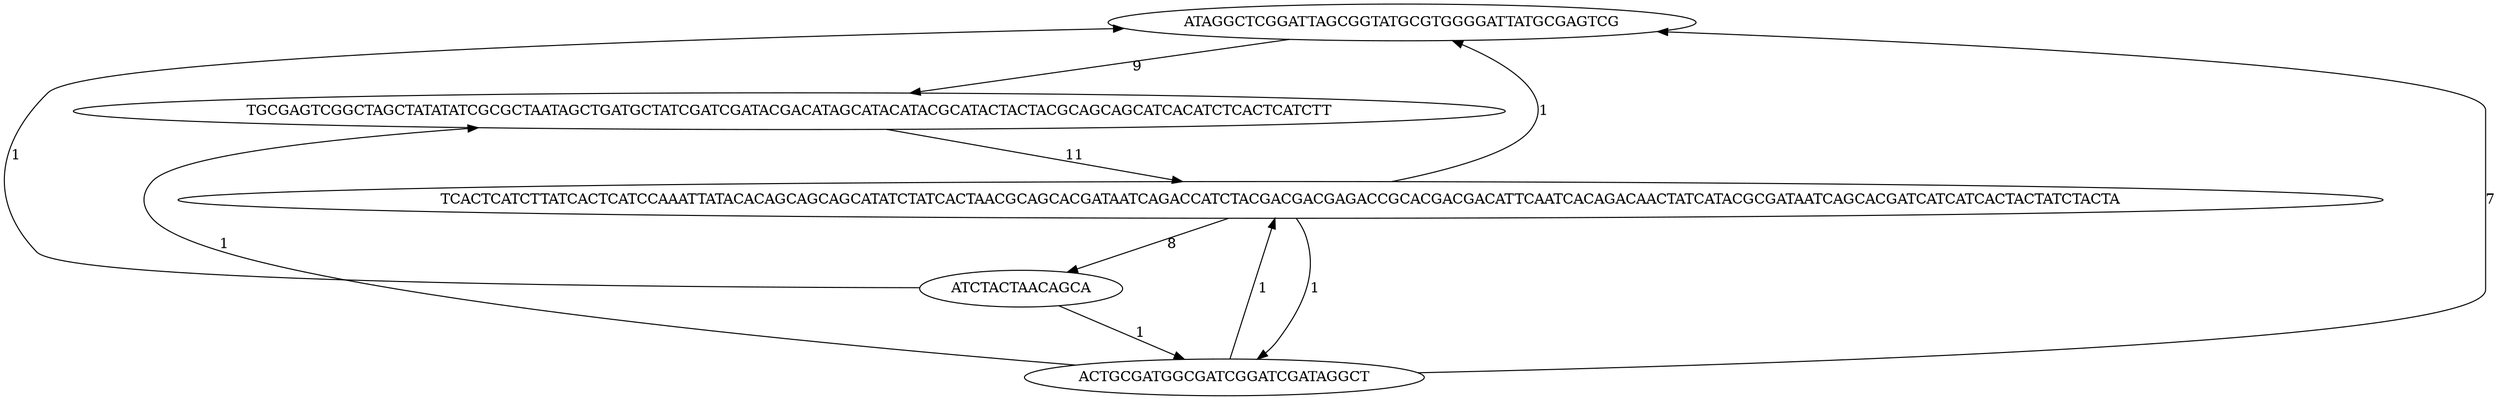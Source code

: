 digraph Sequences {
nodesep=0.7
ATAGGCTCGGATTAGCGGTATGCGTGGGGATTATGCGAGTCG
ATAGGCTCGGATTAGCGGTATGCGTGGGGATTATGCGAGTCG -> TGCGAGTCGGCTAGCTATATATCGCGCTAATAGCTGATGCTATCGATCGATACGACATAGCATACATACGCATACTACTACGCAGCAGCATCACATCTCACTCATCTT [label="9"]
ATCTACTAACAGCA
ATCTACTAACAGCA -> ATAGGCTCGGATTAGCGGTATGCGTGGGGATTATGCGAGTCG [label="1"]
ATCTACTAACAGCA -> ACTGCGATGGCGATCGGATCGATAGGCT [label="1"]
ACTGCGATGGCGATCGGATCGATAGGCT
ACTGCGATGGCGATCGGATCGATAGGCT -> ATAGGCTCGGATTAGCGGTATGCGTGGGGATTATGCGAGTCG [label="7"]
ACTGCGATGGCGATCGGATCGATAGGCT -> TGCGAGTCGGCTAGCTATATATCGCGCTAATAGCTGATGCTATCGATCGATACGACATAGCATACATACGCATACTACTACGCAGCAGCATCACATCTCACTCATCTT [label="1"]
ACTGCGATGGCGATCGGATCGATAGGCT -> TCACTCATCTTATCACTCATCCAAATTATACACAGCAGCAGCATATCTATCACTAACGCAGCACGATAATCAGACCATCTACGACGACGAGACCGCACGACGACATTCAATCACAGACAACTATCATACGCGATAATCAGCACGATCATCATCACTACTATCTACTA [label="1"]
TGCGAGTCGGCTAGCTATATATCGCGCTAATAGCTGATGCTATCGATCGATACGACATAGCATACATACGCATACTACTACGCAGCAGCATCACATCTCACTCATCTT
TGCGAGTCGGCTAGCTATATATCGCGCTAATAGCTGATGCTATCGATCGATACGACATAGCATACATACGCATACTACTACGCAGCAGCATCACATCTCACTCATCTT -> TCACTCATCTTATCACTCATCCAAATTATACACAGCAGCAGCATATCTATCACTAACGCAGCACGATAATCAGACCATCTACGACGACGAGACCGCACGACGACATTCAATCACAGACAACTATCATACGCGATAATCAGCACGATCATCATCACTACTATCTACTA [label="11"]
TCACTCATCTTATCACTCATCCAAATTATACACAGCAGCAGCATATCTATCACTAACGCAGCACGATAATCAGACCATCTACGACGACGAGACCGCACGACGACATTCAATCACAGACAACTATCATACGCGATAATCAGCACGATCATCATCACTACTATCTACTA
TCACTCATCTTATCACTCATCCAAATTATACACAGCAGCAGCATATCTATCACTAACGCAGCACGATAATCAGACCATCTACGACGACGAGACCGCACGACGACATTCAATCACAGACAACTATCATACGCGATAATCAGCACGATCATCATCACTACTATCTACTA -> ATAGGCTCGGATTAGCGGTATGCGTGGGGATTATGCGAGTCG [label="1"]
TCACTCATCTTATCACTCATCCAAATTATACACAGCAGCAGCATATCTATCACTAACGCAGCACGATAATCAGACCATCTACGACGACGAGACCGCACGACGACATTCAATCACAGACAACTATCATACGCGATAATCAGCACGATCATCATCACTACTATCTACTA -> ATCTACTAACAGCA [label="8"]
TCACTCATCTTATCACTCATCCAAATTATACACAGCAGCAGCATATCTATCACTAACGCAGCACGATAATCAGACCATCTACGACGACGAGACCGCACGACGACATTCAATCACAGACAACTATCATACGCGATAATCAGCACGATCATCATCACTACTATCTACTA -> ACTGCGATGGCGATCGGATCGATAGGCT [label="1"]
}
